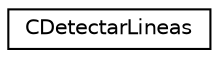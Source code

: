 digraph "Graphical Class Hierarchy"
{
  edge [fontname="Helvetica",fontsize="10",labelfontname="Helvetica",labelfontsize="10"];
  node [fontname="Helvetica",fontsize="10",shape=record];
  rankdir="LR";
  Node1 [label="CDetectarLineas",height=0.2,width=0.4,color="black", fillcolor="white", style="filled",URL="$classCDetectarLineas.html"];
}
